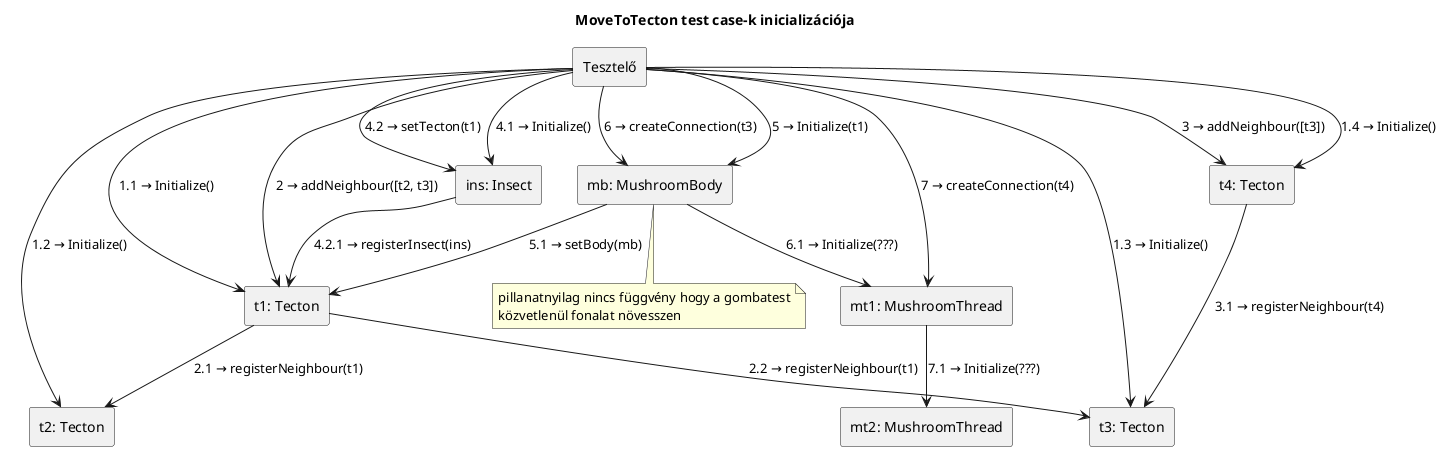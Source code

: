 @startuml moveToTectonInit

title MoveToTecton test case-k inicializációja
skinparam linestyle ortho

rectangle "Tesztelő" as tester
rectangle "t1: Tecton" as t1
rectangle "t2: Tecton" as t2
rectangle "t3: Tecton" as t3
rectangle "t4: Tecton" as t4
rectangle "ins: Insect" as ins

rectangle "mb: MushroomBody" as mb
note bottom: pillanatnyilag nincs függvény hogy a gombatest\nközvetlenül fonalat növesszen

rectangle "mt1: MushroomThread" as mt1
rectangle "mt2: MushroomThread" as mt2

tester --> t1: 1.1 → Initialize()
tester --> t2: 1.2 → Initialize()
tester --> t3: 1.3 → Initialize()
tester --> t4: 1.4 → Initialize()

tester --> t1: 2 → addNeighbour([t2, t3])
t1 --> t2: 2.1 → registerNeighbour(t1)
t1 --> t3: 2.2 → registerNeighbour(t1)

tester --> t4: 3 → addNeighbour([t3])
t4 --> t3: 3.1 → registerNeighbour(t4)

tester --> ins: 4.1 → Initialize()
tester --> ins: 4.2 → setTecton(t1)
ins --> t1: 4.2.1 → registerInsect(ins)

tester --> mb: 5 → Initialize(t1)
mb --> t1: 5.1 → setBody(mb)

tester --> mb: 6 → createConnection(t3)
mb --> mt1: 6.1 → Initialize(???)

tester --> mt1: 7 → createConnection(t4)
mt1 --> mt2: 7.1 → Initialize(???)

@enduml